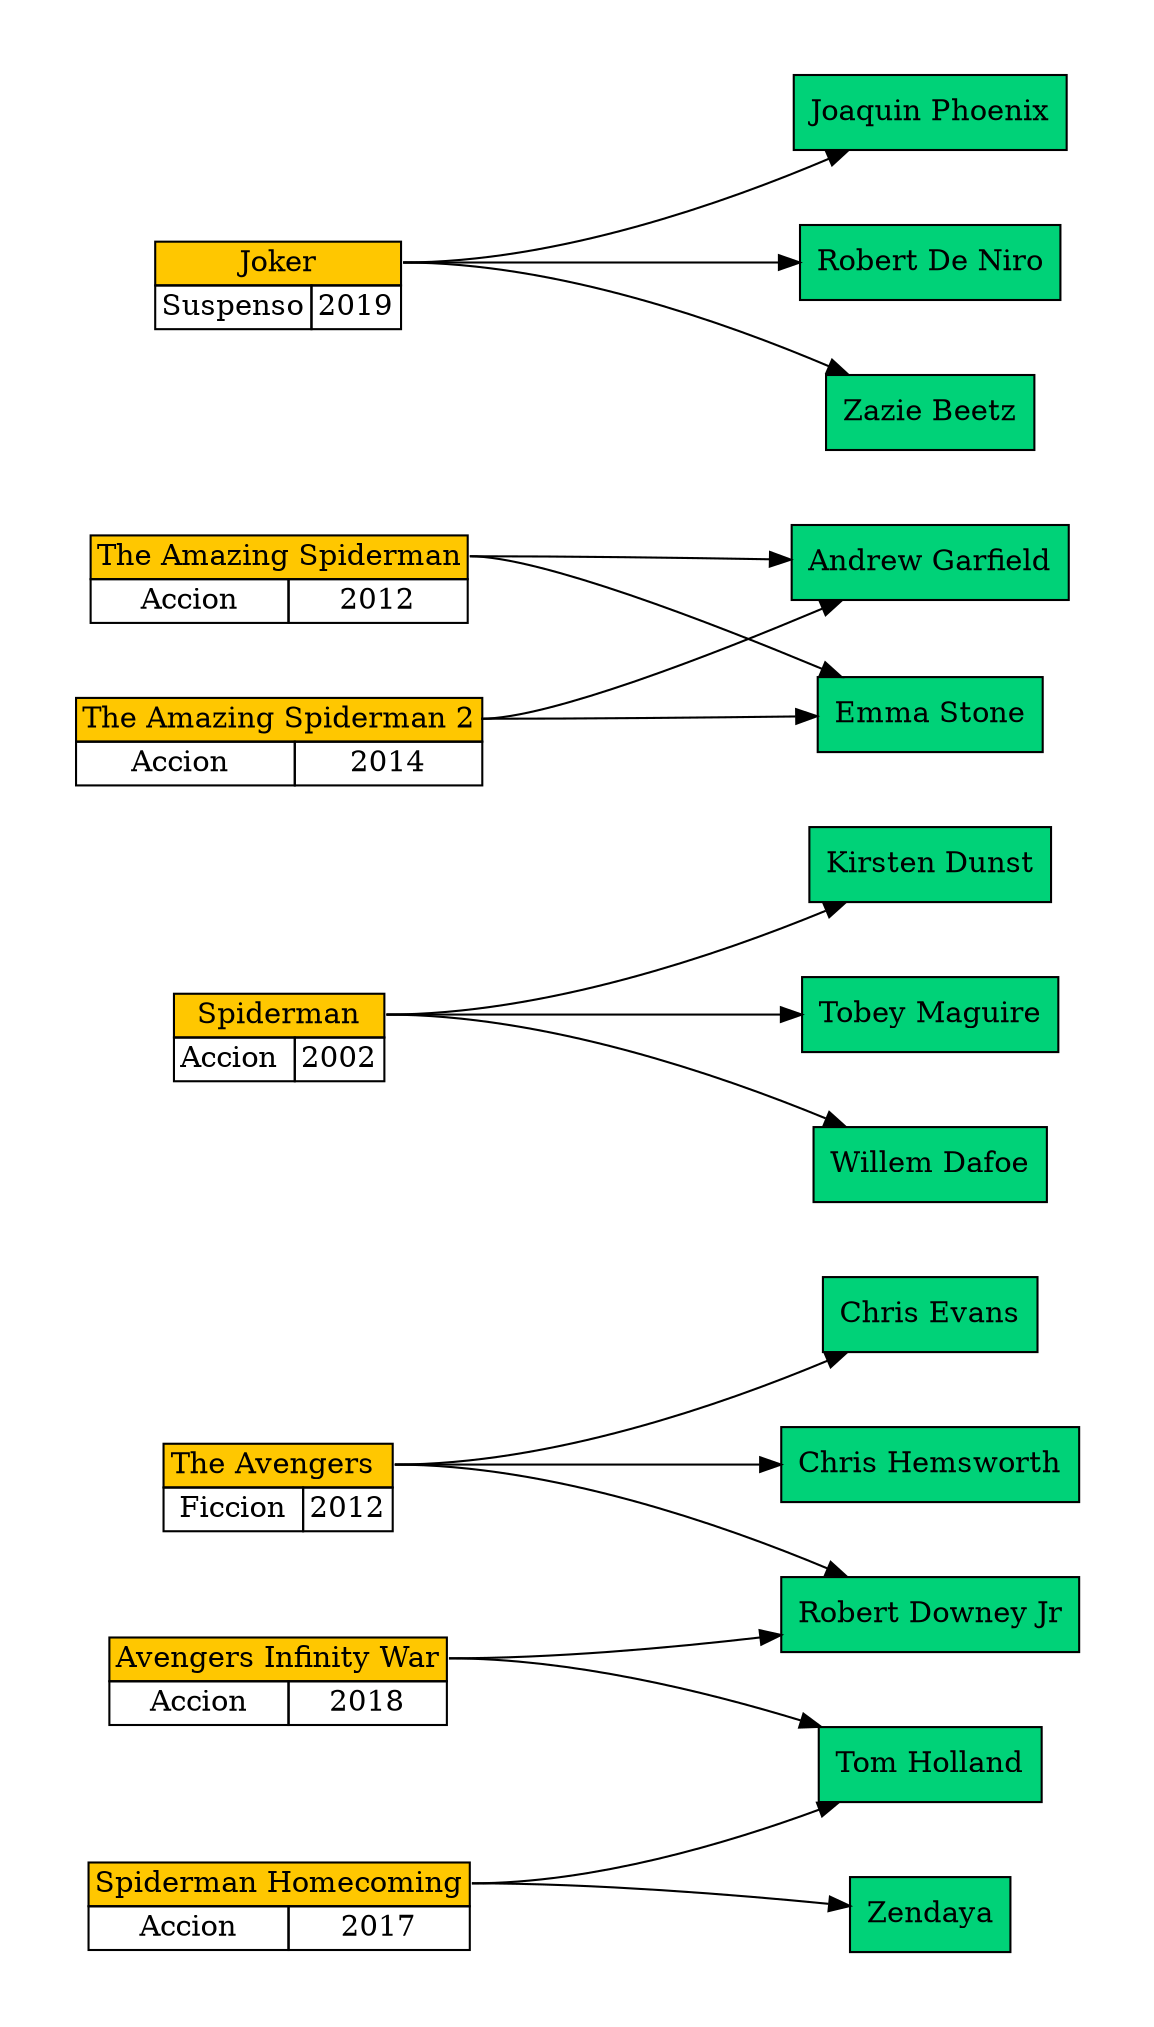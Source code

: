 
        digraph main {
            graph[pad="0.5", nodesep="0.5", ranksep="2"]
            node [shape=plain]
            rankdir = LR;

        
nodo1 [label=<
        <table border="0"  cellborder="1" cellspacing="0">
        <tr><td  bgcolor= "#ffc700" port="p1" colspan="2">The Avengers </td></tr>
        <tr><td> Ficcion 
</td><td>2012</td></tr>
        </table>>];
 

nodo2 [label=<
        <table border="0"  cellborder="1" cellspacing="0">
        <tr><td  bgcolor= "#ffc700" port="p1" colspan="2">Spiderman</td></tr>
        <tr><td>Accion 
</td><td>2002</td></tr>
        </table>>];
 

nodo3 [label=<
        <table border="0"  cellborder="1" cellspacing="0">
        <tr><td  bgcolor= "#ffc700" port="p1" colspan="2">The Amazing Spiderman</td></tr>
        <tr><td>Accion
</td><td>2012</td></tr>
        </table>>];
 

nodo4 [label=<
        <table border="0"  cellborder="1" cellspacing="0">
        <tr><td  bgcolor= "#ffc700" port="p1" colspan="2">The Amazing Spiderman 2</td></tr>
        <tr><td>Accion 
</td><td>2014</td></tr>
        </table>>];
 

nodo5 [label=<
        <table border="0"  cellborder="1" cellspacing="0">
        <tr><td  bgcolor= "#ffc700" port="p1" colspan="2">Spiderman Homecoming</td></tr>
        <tr><td>Accion
</td><td>2017</td></tr>
        </table>>];
 

nodo6 [label=<
        <table border="0"  cellborder="1" cellspacing="0">
        <tr><td  bgcolor= "#ffc700" port="p1" colspan="2">Avengers Infinity War</td></tr>
        <tr><td>Accion
</td><td>2018</td></tr>
        </table>>];
 

nodo7 [label=<
        <table border="0"  cellborder="1" cellspacing="0">
        <tr><td  bgcolor= "#ffc700" port="p1" colspan="2">Joker</td></tr>
        <tr><td>Suspenso</td><td>2019</td></tr>
        </table>>];
 
node [shape=box, style=filled, fillcolor="#00d278"]
	"Andrew Garfield"
	"Chris Evans"
	"Chris Hemsworth"
	"Emma Stone"
	"Joaquin Phoenix"
	"Kirsten Dunst"
	"Robert De Niro"
	"Robert Downey Jr"
	"Tobey Maguire"
	"Tom Holland"
	"Willem Dafoe"
	"Zazie Beetz"
	"Zendaya"
nodo1:p1 -> "Robert Downey Jr"
nodo1:p1 -> "Chris Evans"
nodo1:p1 -> "Chris Hemsworth"
nodo2:p1 -> "Tobey Maguire"
nodo2:p1 -> "Kirsten Dunst"
nodo2:p1 -> "Willem Dafoe"
nodo3:p1 -> "Andrew Garfield"
nodo3:p1 -> "Emma Stone"
nodo4:p1 -> "Andrew Garfield"
nodo4:p1 -> "Emma Stone"
nodo5:p1 -> "Tom Holland"
nodo5:p1 -> "Zendaya"
nodo6:p1 -> "Robert Downey Jr"
nodo6:p1 -> "Tom Holland"
nodo7:p1 -> "Joaquin Phoenix"
nodo7:p1 -> "Robert De Niro"
nodo7:p1 -> "Zazie Beetz"
}